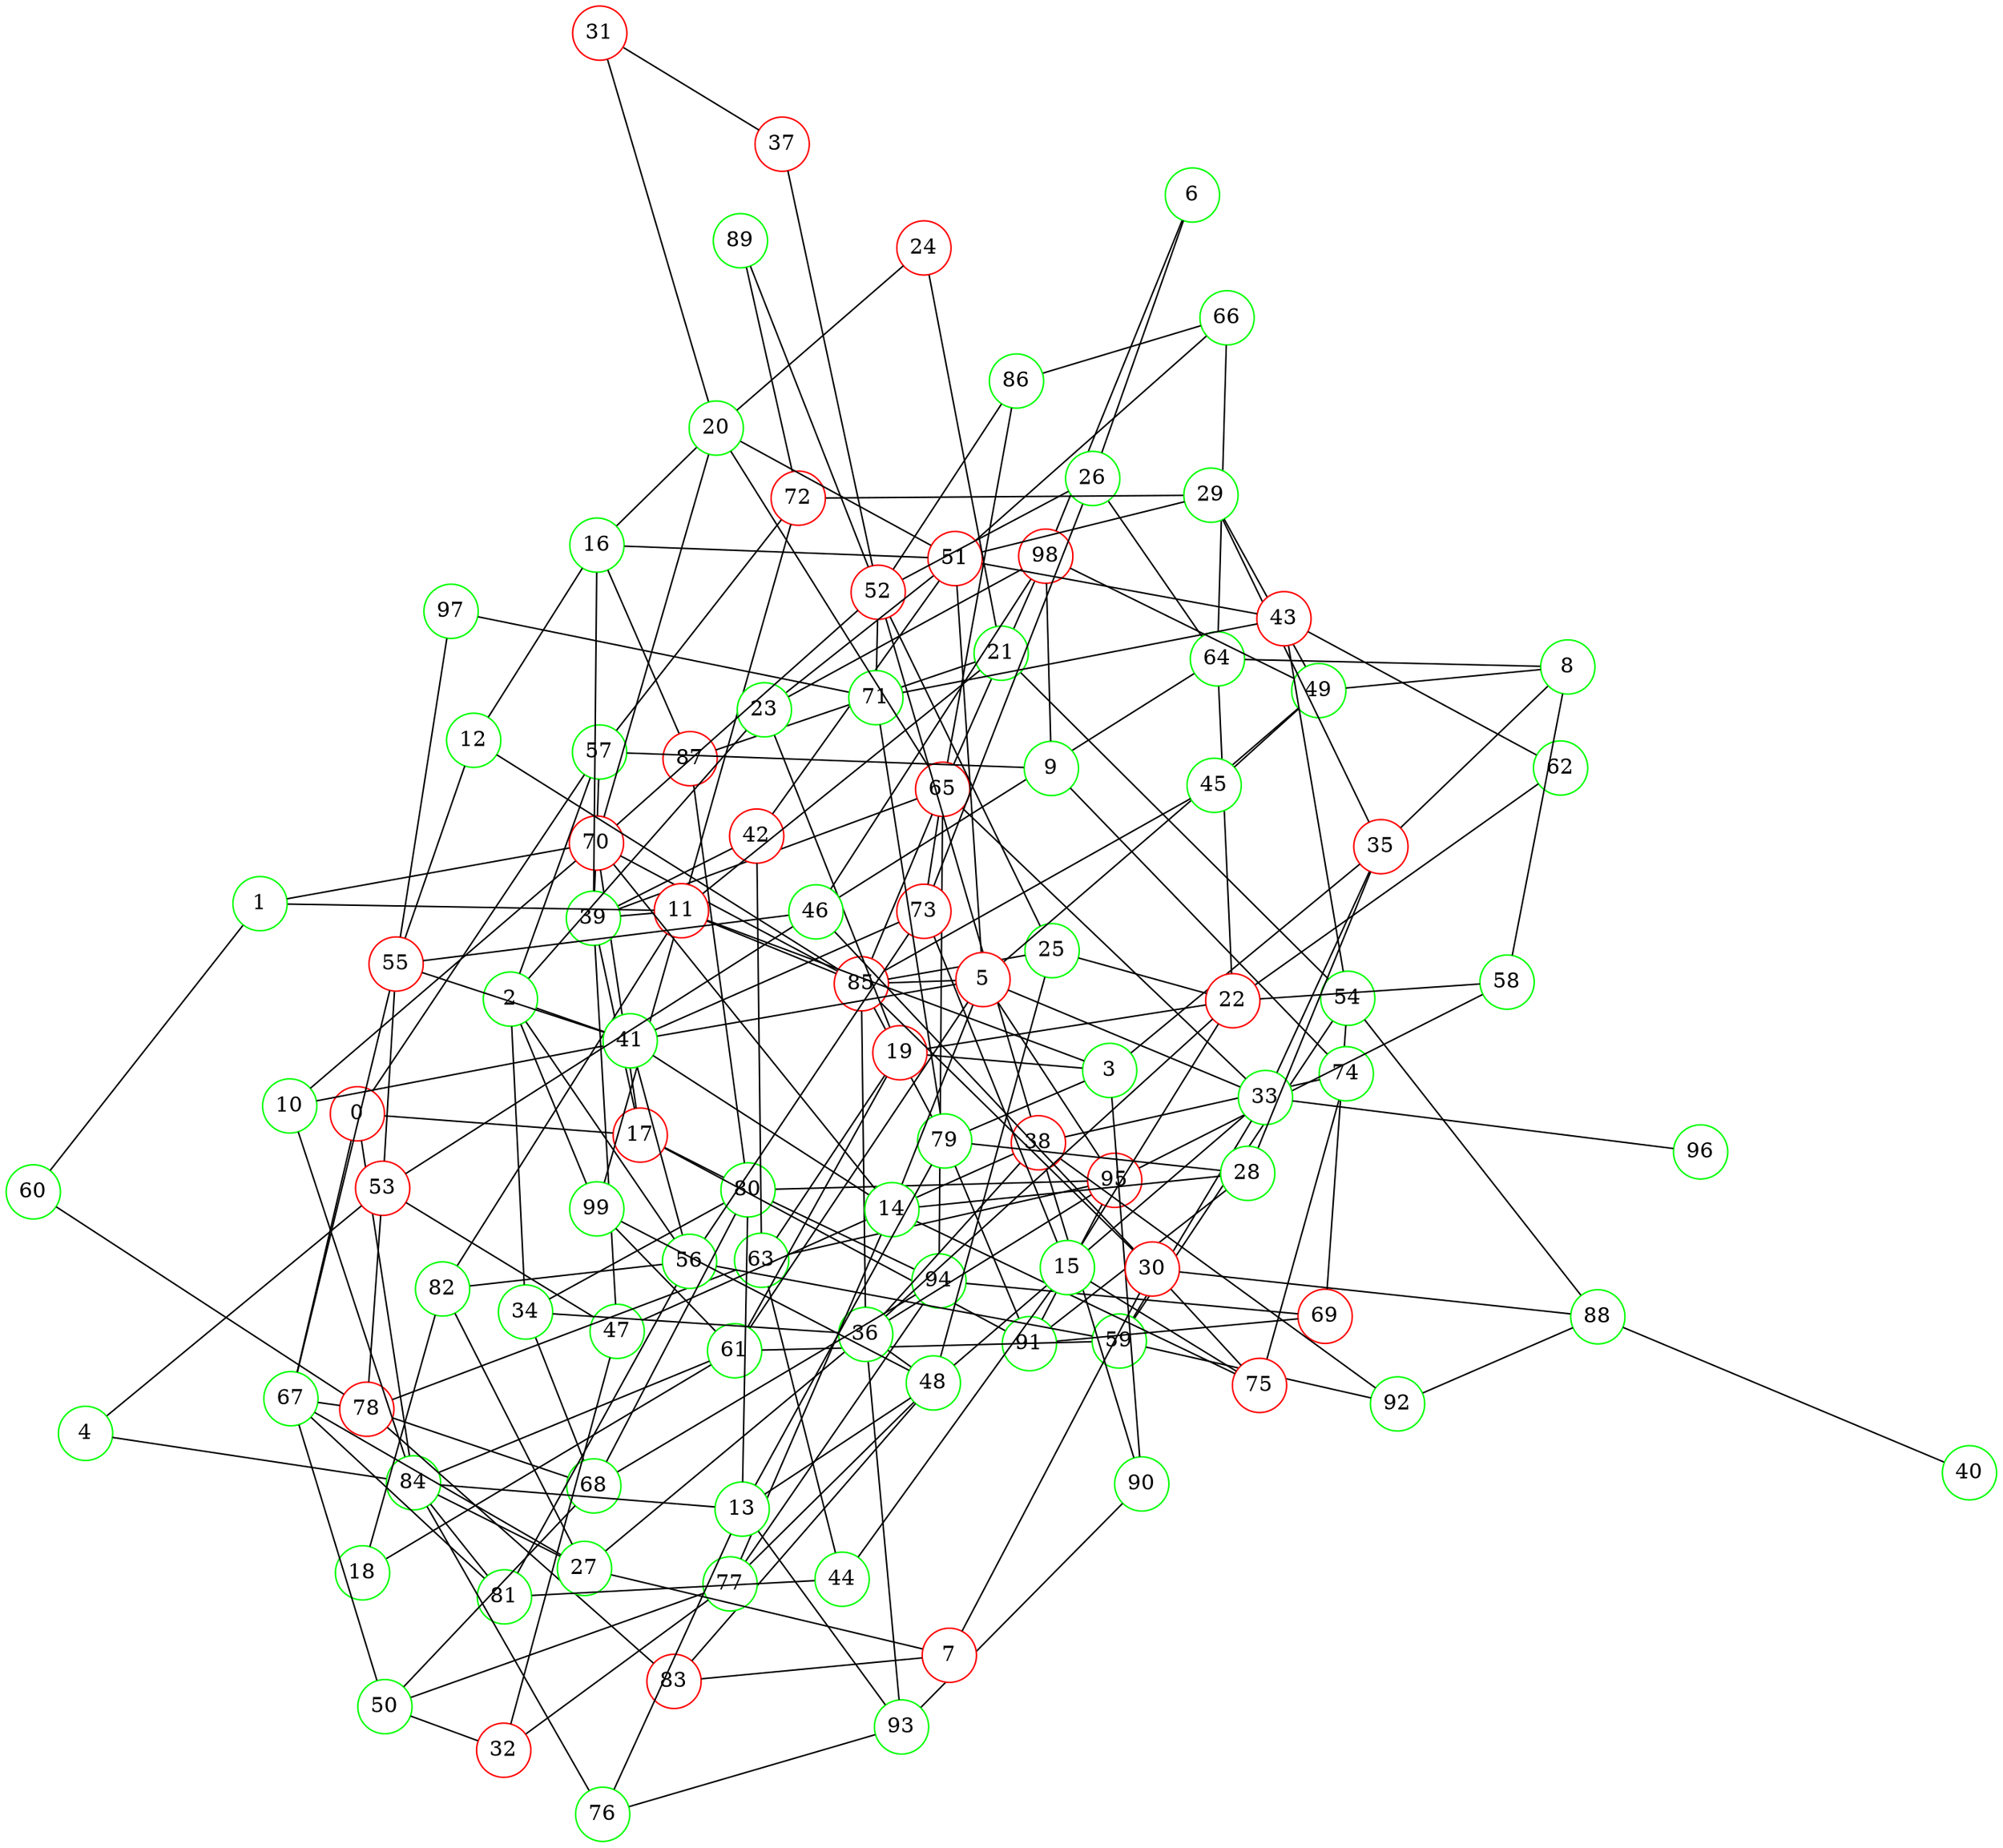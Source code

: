 graph {
graph ["layout"="fdp"]
node ["style"="filled","fillcolor"="white","fixedsize"="true","shape"="circle"]
"0" ["color"="red"]
"17" ["color"="red"]
"80" ["color"="green"]
"87" ["color"="red"]
"94" ["color"="green"]
"95" ["color"="red"]
"70" ["color"="red"]
"85" ["color"="red"]
"39" ["color"="green"]
"65" ["color"="red"]
"98" ["color"="red"]
"86" ["color"="green"]
"73" ["color"="red"]
"42" ["color"="red"]
"51" ["color"="red"]
"66" ["color"="green"]
"63" ["color"="green"]
"78" ["color"="red"]
"83" ["color"="red"]
"47" ["color"="green"]
"53" ["color"="red"]
"55" ["color"="red"]
"97" ["color"="green"]
"67" ["color"="green"]
"81" ["color"="green"]
"84" ["color"="green"]
"91" ["color"="green"]
"57" ["color"="green"]
"72" ["color"="red"]
"89" ["color"="green"]
"1" ["color"="green"]
"11" ["color"="red"]
"82" ["color"="green"]
"99" ["color"="green"]
"21" ["color"="green"]
"54" ["color"="green"]
"69" ["color"="red"]
"88" ["color"="green"]
"92" ["color"="green"]
"59" ["color"="green"]
"61" ["color"="green"]
"24" ["color"="red"]
"60" ["color"="green"]
"2" ["color"="green"]
"34" ["color"="green"]
"36" ["color"="green"]
"48" ["color"="green"]
"77" ["color"="green"]
"38" ["color"="red"]
"52" ["color"="red"]
"71" ["color"="green"]
"79" ["color"="green"]
"74" ["color"="green"]
"75" ["color"="red"]
"90" ["color"="green"]
"93" ["color"="green"]
"68" ["color"="green"]
"23" ["color"="green"]
"56" ["color"="green"]
"41" ["color"="green"]
"3" ["color"="green"]
"19" ["color"="red"]
"22" ["color"="red"]
"64" ["color"="green"]
"25" ["color"="green"]
"58" ["color"="green"]
"62" ["color"="green"]
"35" ["color"="red"]
"4" ["color"="green"]
"5" ["color"="red"]
"33" ["color"="green"]
"96" ["color"="green"]
"49" ["color"="green"]
"14" ["color"="green"]
"28" ["color"="green"]
"6" ["color"="green"]
"26" ["color"="green"]
"7" ["color"="red"]
"27" ["color"="green"]
"30" ["color"="red"]
"46" ["color"="green"]
"8" ["color"="green"]
"9" ["color"="green"]
"10" ["color"="green"]
"12" ["color"="green"]
"16" ["color"="green"]
"20" ["color"="green"]
"31" ["color"="red"]
"37" ["color"="red"]
"13" ["color"="green"]
"76" ["color"="green"]
"15" ["color"="green"]
"44" ["color"="green"]
"18" ["color"="green"]
"29" ["color"="green"]
"32" ["color"="red"]
"50" ["color"="green"]
"40" ["color"="green"]
"43" ["color"="red"]
"45" ["color"="green"]
"0" -- "17"
"0" -- "67"
"0" -- "84"
"0" -- "57"
"17" -- "80"
"17" -- "70"
"17" -- "39"
"17" -- "91"
"80" -- "87"
"80" -- "94"
"80" -- "95"
"70" -- "85"
"39" -- "65"
"39" -- "70"
"39" -- "42"
"39" -- "47"
"65" -- "98"
"65" -- "85"
"65" -- "86"
"65" -- "73"
"65" -- "94"
"42" -- "51"
"42" -- "63"
"51" -- "66"
"66" -- "86"
"63" -- "78"
"63" -- "95"
"78" -- "83"
"47" -- "53"
"53" -- "55"
"53" -- "78"
"55" -- "97"
"55" -- "67"
"67" -- "81"
"67" -- "78"
"81" -- "84"
"91" -- "95"
"57" -- "70"
"57" -- "72"
"72" -- "89"
"1" -- "70"
"1" -- "11"
"1" -- "60"
"11" -- "82"
"11" -- "99"
"11" -- "21"
"11" -- "85"
"11" -- "39"
"11" -- "72"
"21" -- "54"
"21" -- "87"
"21" -- "24"
"54" -- "69"
"54" -- "88"
"54" -- "59"
"69" -- "91"
"69" -- "94"
"88" -- "92"
"59" -- "92"
"59" -- "61"
"61" -- "99"
"61" -- "84"
"60" -- "78"
"2" -- "34"
"2" -- "99"
"2" -- "23"
"2" -- "56"
"2" -- "41"
"2" -- "57"
"34" -- "80"
"34" -- "36"
"34" -- "68"
"36" -- "48"
"36" -- "85"
"36" -- "38"
"36" -- "93"
"36" -- "95"
"48" -- "83"
"48" -- "99"
"48" -- "77"
"77" -- "94"
"38" -- "52"
"38" -- "74"
"38" -- "90"
"38" -- "92"
"38" -- "47"
"52" -- "70"
"52" -- "86"
"52" -- "71"
"52" -- "89"
"71" -- "97"
"71" -- "79"
"79" -- "85"
"79" -- "91"
"74" -- "75"
"90" -- "93"
"68" -- "80"
"68" -- "78"
"68" -- "94"
"23" -- "98"
"23" -- "51"
"56" -- "81"
"56" -- "82"
"56" -- "73"
"56" -- "59"
"41" -- "55"
"41" -- "56"
"41" -- "73"
"3" -- "19"
"3" -- "35"
"3" -- "90"
"3" -- "11"
"3" -- "79"
"19" -- "22"
"19" -- "23"
"19" -- "61"
"19" -- "63"
"22" -- "64"
"22" -- "36"
"22" -- "25"
"22" -- "58"
"22" -- "62"
"64" -- "66"
"25" -- "48"
"25" -- "52"
"25" -- "85"
"58" -- "95"
"4" -- "84"
"4" -- "53"
"5" -- "33"
"5" -- "49"
"5" -- "51"
"5" -- "85"
"5" -- "41"
"5" -- "61"
"5" -- "14"
"5" -- "95"
"33" -- "48"
"33" -- "96"
"33" -- "65"
"33" -- "35"
"33" -- "59"
"49" -- "98"
"14" -- "70"
"14" -- "41"
"14" -- "75"
"14" -- "28"
"14" -- "77"
"28" -- "35"
"28" -- "91"
"28" -- "79"
"6" -- "98"
"6" -- "26"
"26" -- "64"
"26" -- "52"
"26" -- "73"
"7" -- "83"
"7" -- "27"
"7" -- "30"
"27" -- "82"
"27" -- "67"
"27" -- "36"
"27" -- "84"
"30" -- "85"
"30" -- "88"
"30" -- "75"
"30" -- "46"
"46" -- "64"
"46" -- "98"
"46" -- "53"
"46" -- "55"
"8" -- "64"
"8" -- "49"
"8" -- "35"
"8" -- "58"
"9" -- "98"
"9" -- "57"
"9" -- "74"
"10" -- "84"
"10" -- "70"
"10" -- "41"
"12" -- "16"
"12" -- "85"
"12" -- "55"
"16" -- "51"
"16" -- "20"
"16" -- "39"
"16" -- "87"
"20" -- "65"
"20" -- "51"
"20" -- "70"
"20" -- "24"
"20" -- "31"
"31" -- "37"
"37" -- "52"
"13" -- "48"
"13" -- "80"
"13" -- "84"
"13" -- "76"
"13" -- "93"
"13" -- "79"
"76" -- "84"
"76" -- "93"
"15" -- "22"
"15" -- "73"
"15" -- "75"
"15" -- "44"
"44" -- "81"
"44" -- "63"
"18" -- "82"
"18" -- "61"
"29" -- "49"
"29" -- "35"
"29" -- "51"
"29" -- "72"
"32" -- "50"
"32" -- "77"
"32" -- "47"
"50" -- "67"
"50" -- "68"
"50" -- "77"
"40" -- "88"
"43" -- "51"
"43" -- "54"
"43" -- "71"
"43" -- "62"
"45" -- "49"
"45" -- "85"
}